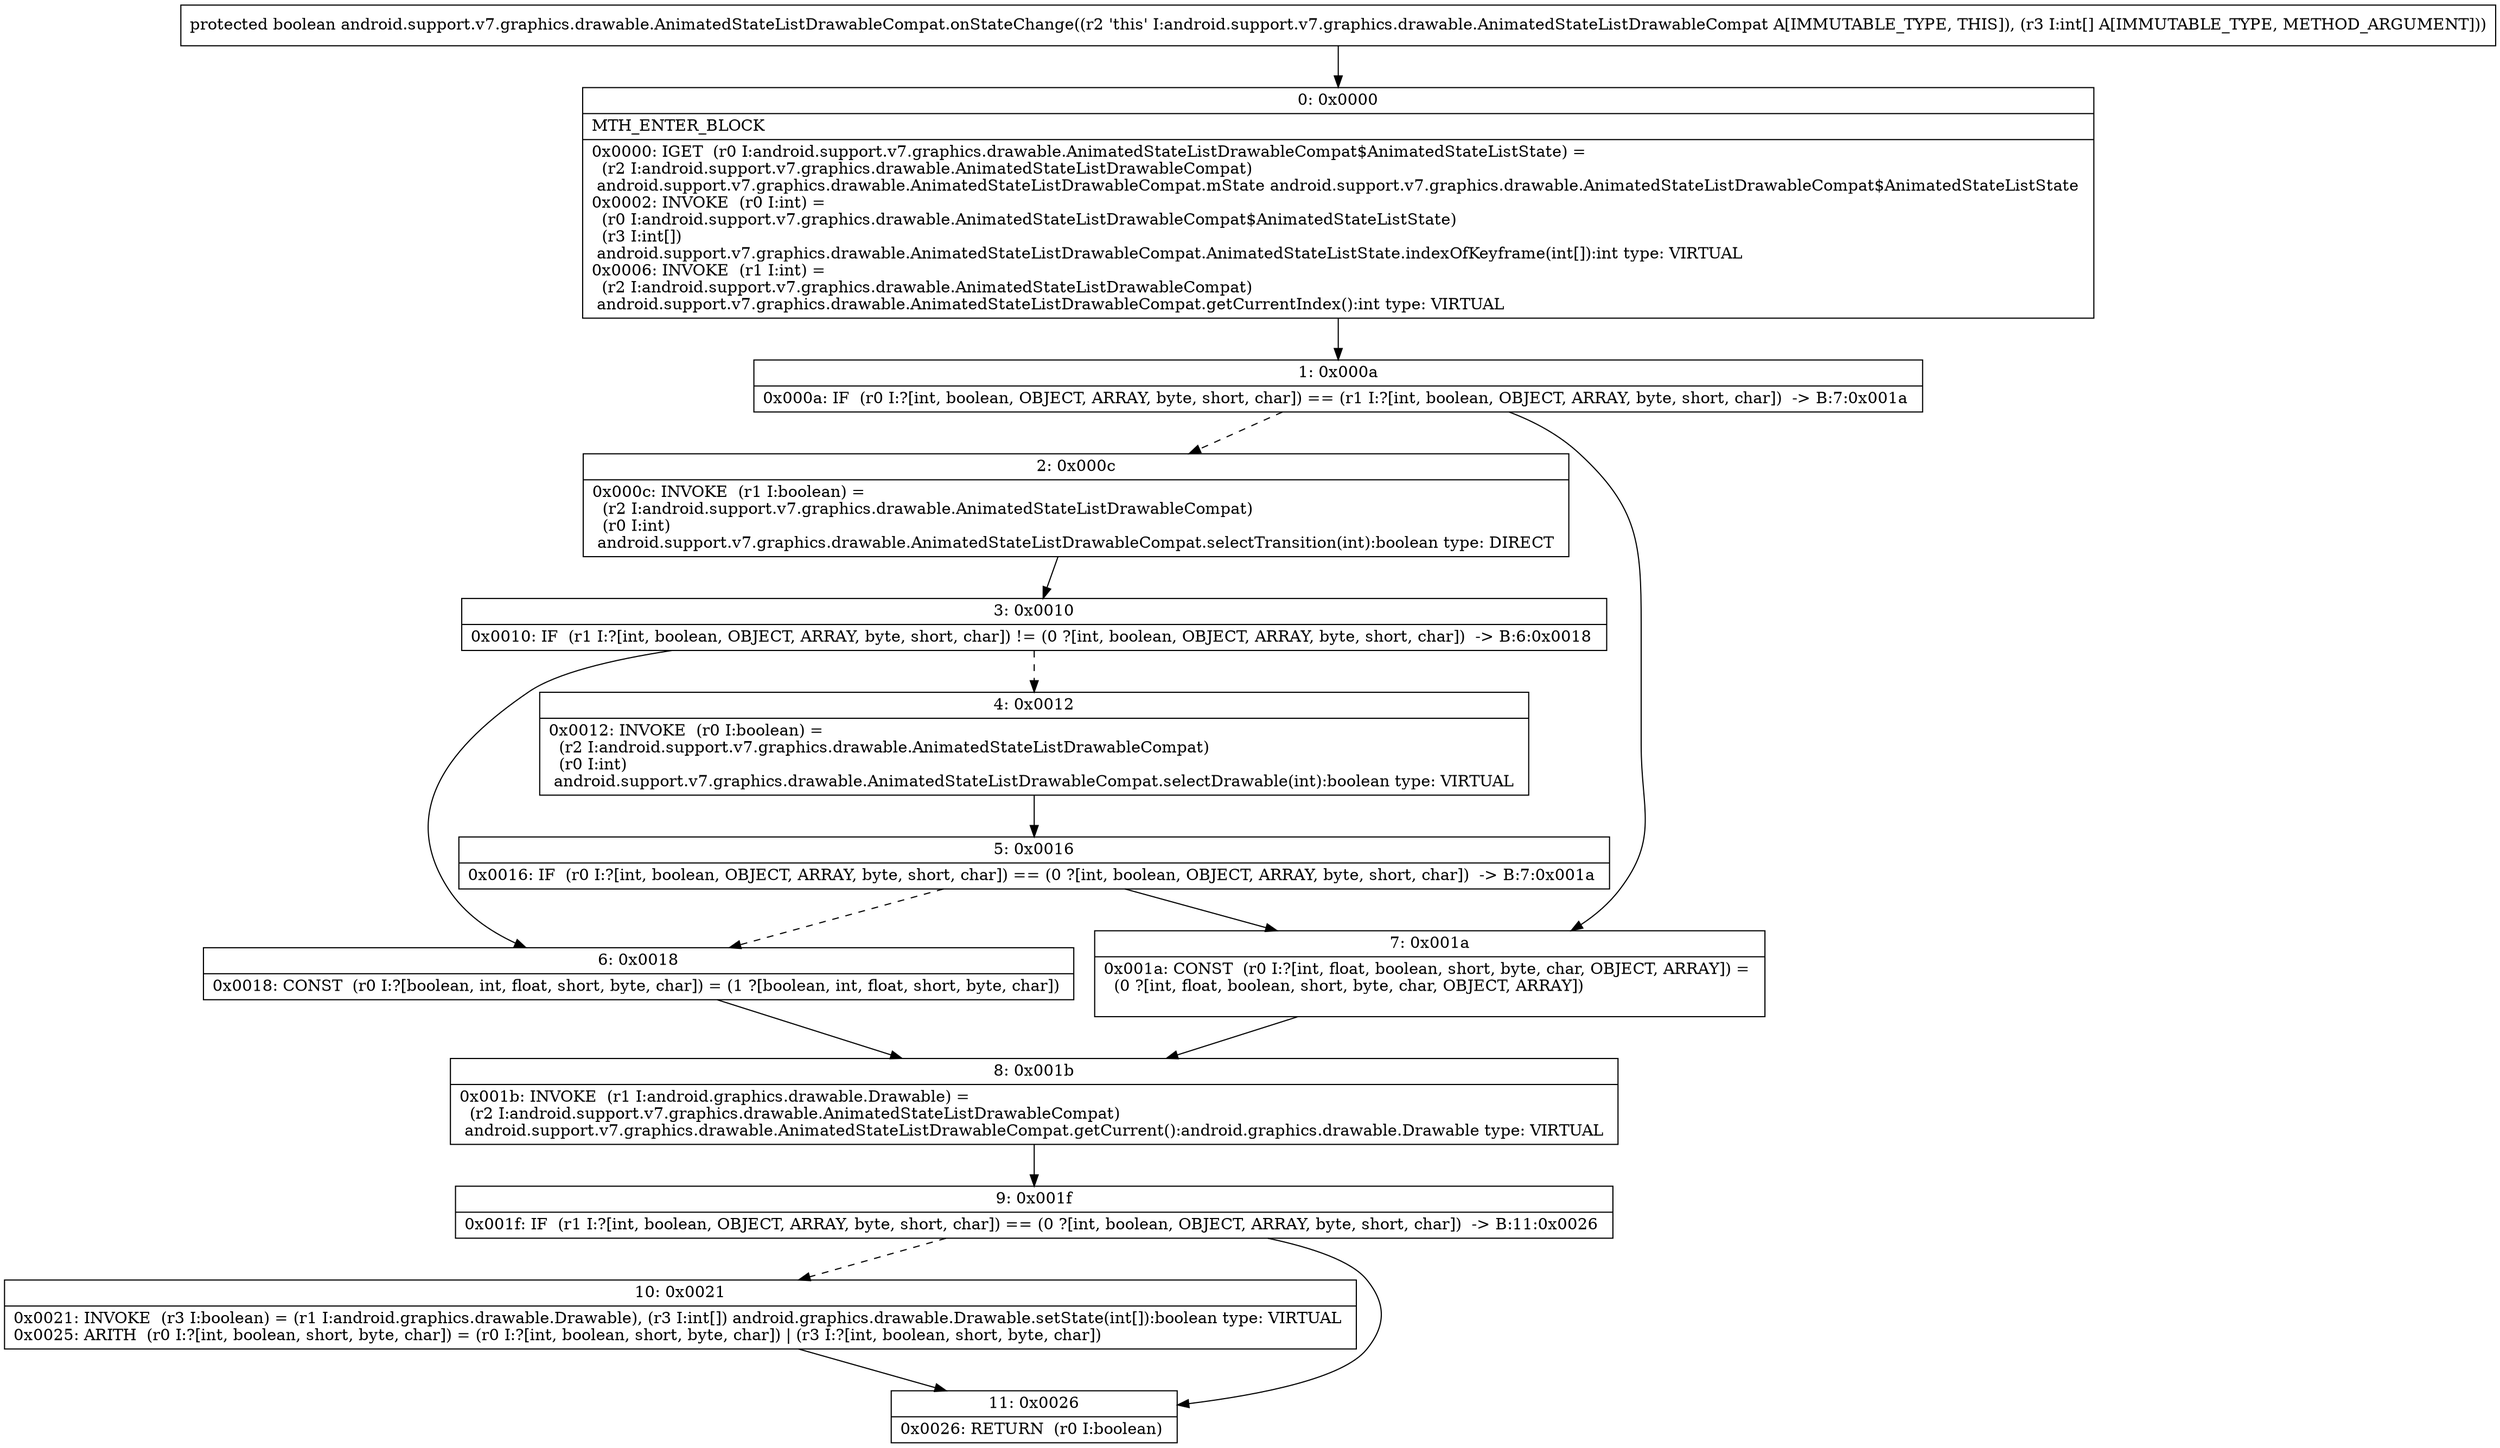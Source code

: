 digraph "CFG forandroid.support.v7.graphics.drawable.AnimatedStateListDrawableCompat.onStateChange([I)Z" {
Node_0 [shape=record,label="{0\:\ 0x0000|MTH_ENTER_BLOCK\l|0x0000: IGET  (r0 I:android.support.v7.graphics.drawable.AnimatedStateListDrawableCompat$AnimatedStateListState) = \l  (r2 I:android.support.v7.graphics.drawable.AnimatedStateListDrawableCompat)\l android.support.v7.graphics.drawable.AnimatedStateListDrawableCompat.mState android.support.v7.graphics.drawable.AnimatedStateListDrawableCompat$AnimatedStateListState \l0x0002: INVOKE  (r0 I:int) = \l  (r0 I:android.support.v7.graphics.drawable.AnimatedStateListDrawableCompat$AnimatedStateListState)\l  (r3 I:int[])\l android.support.v7.graphics.drawable.AnimatedStateListDrawableCompat.AnimatedStateListState.indexOfKeyframe(int[]):int type: VIRTUAL \l0x0006: INVOKE  (r1 I:int) = \l  (r2 I:android.support.v7.graphics.drawable.AnimatedStateListDrawableCompat)\l android.support.v7.graphics.drawable.AnimatedStateListDrawableCompat.getCurrentIndex():int type: VIRTUAL \l}"];
Node_1 [shape=record,label="{1\:\ 0x000a|0x000a: IF  (r0 I:?[int, boolean, OBJECT, ARRAY, byte, short, char]) == (r1 I:?[int, boolean, OBJECT, ARRAY, byte, short, char])  \-\> B:7:0x001a \l}"];
Node_2 [shape=record,label="{2\:\ 0x000c|0x000c: INVOKE  (r1 I:boolean) = \l  (r2 I:android.support.v7.graphics.drawable.AnimatedStateListDrawableCompat)\l  (r0 I:int)\l android.support.v7.graphics.drawable.AnimatedStateListDrawableCompat.selectTransition(int):boolean type: DIRECT \l}"];
Node_3 [shape=record,label="{3\:\ 0x0010|0x0010: IF  (r1 I:?[int, boolean, OBJECT, ARRAY, byte, short, char]) != (0 ?[int, boolean, OBJECT, ARRAY, byte, short, char])  \-\> B:6:0x0018 \l}"];
Node_4 [shape=record,label="{4\:\ 0x0012|0x0012: INVOKE  (r0 I:boolean) = \l  (r2 I:android.support.v7.graphics.drawable.AnimatedStateListDrawableCompat)\l  (r0 I:int)\l android.support.v7.graphics.drawable.AnimatedStateListDrawableCompat.selectDrawable(int):boolean type: VIRTUAL \l}"];
Node_5 [shape=record,label="{5\:\ 0x0016|0x0016: IF  (r0 I:?[int, boolean, OBJECT, ARRAY, byte, short, char]) == (0 ?[int, boolean, OBJECT, ARRAY, byte, short, char])  \-\> B:7:0x001a \l}"];
Node_6 [shape=record,label="{6\:\ 0x0018|0x0018: CONST  (r0 I:?[boolean, int, float, short, byte, char]) = (1 ?[boolean, int, float, short, byte, char]) \l}"];
Node_7 [shape=record,label="{7\:\ 0x001a|0x001a: CONST  (r0 I:?[int, float, boolean, short, byte, char, OBJECT, ARRAY]) = \l  (0 ?[int, float, boolean, short, byte, char, OBJECT, ARRAY])\l \l}"];
Node_8 [shape=record,label="{8\:\ 0x001b|0x001b: INVOKE  (r1 I:android.graphics.drawable.Drawable) = \l  (r2 I:android.support.v7.graphics.drawable.AnimatedStateListDrawableCompat)\l android.support.v7.graphics.drawable.AnimatedStateListDrawableCompat.getCurrent():android.graphics.drawable.Drawable type: VIRTUAL \l}"];
Node_9 [shape=record,label="{9\:\ 0x001f|0x001f: IF  (r1 I:?[int, boolean, OBJECT, ARRAY, byte, short, char]) == (0 ?[int, boolean, OBJECT, ARRAY, byte, short, char])  \-\> B:11:0x0026 \l}"];
Node_10 [shape=record,label="{10\:\ 0x0021|0x0021: INVOKE  (r3 I:boolean) = (r1 I:android.graphics.drawable.Drawable), (r3 I:int[]) android.graphics.drawable.Drawable.setState(int[]):boolean type: VIRTUAL \l0x0025: ARITH  (r0 I:?[int, boolean, short, byte, char]) = (r0 I:?[int, boolean, short, byte, char]) \| (r3 I:?[int, boolean, short, byte, char]) \l}"];
Node_11 [shape=record,label="{11\:\ 0x0026|0x0026: RETURN  (r0 I:boolean) \l}"];
MethodNode[shape=record,label="{protected boolean android.support.v7.graphics.drawable.AnimatedStateListDrawableCompat.onStateChange((r2 'this' I:android.support.v7.graphics.drawable.AnimatedStateListDrawableCompat A[IMMUTABLE_TYPE, THIS]), (r3 I:int[] A[IMMUTABLE_TYPE, METHOD_ARGUMENT])) }"];
MethodNode -> Node_0;
Node_0 -> Node_1;
Node_1 -> Node_2[style=dashed];
Node_1 -> Node_7;
Node_2 -> Node_3;
Node_3 -> Node_4[style=dashed];
Node_3 -> Node_6;
Node_4 -> Node_5;
Node_5 -> Node_6[style=dashed];
Node_5 -> Node_7;
Node_6 -> Node_8;
Node_7 -> Node_8;
Node_8 -> Node_9;
Node_9 -> Node_10[style=dashed];
Node_9 -> Node_11;
Node_10 -> Node_11;
}

